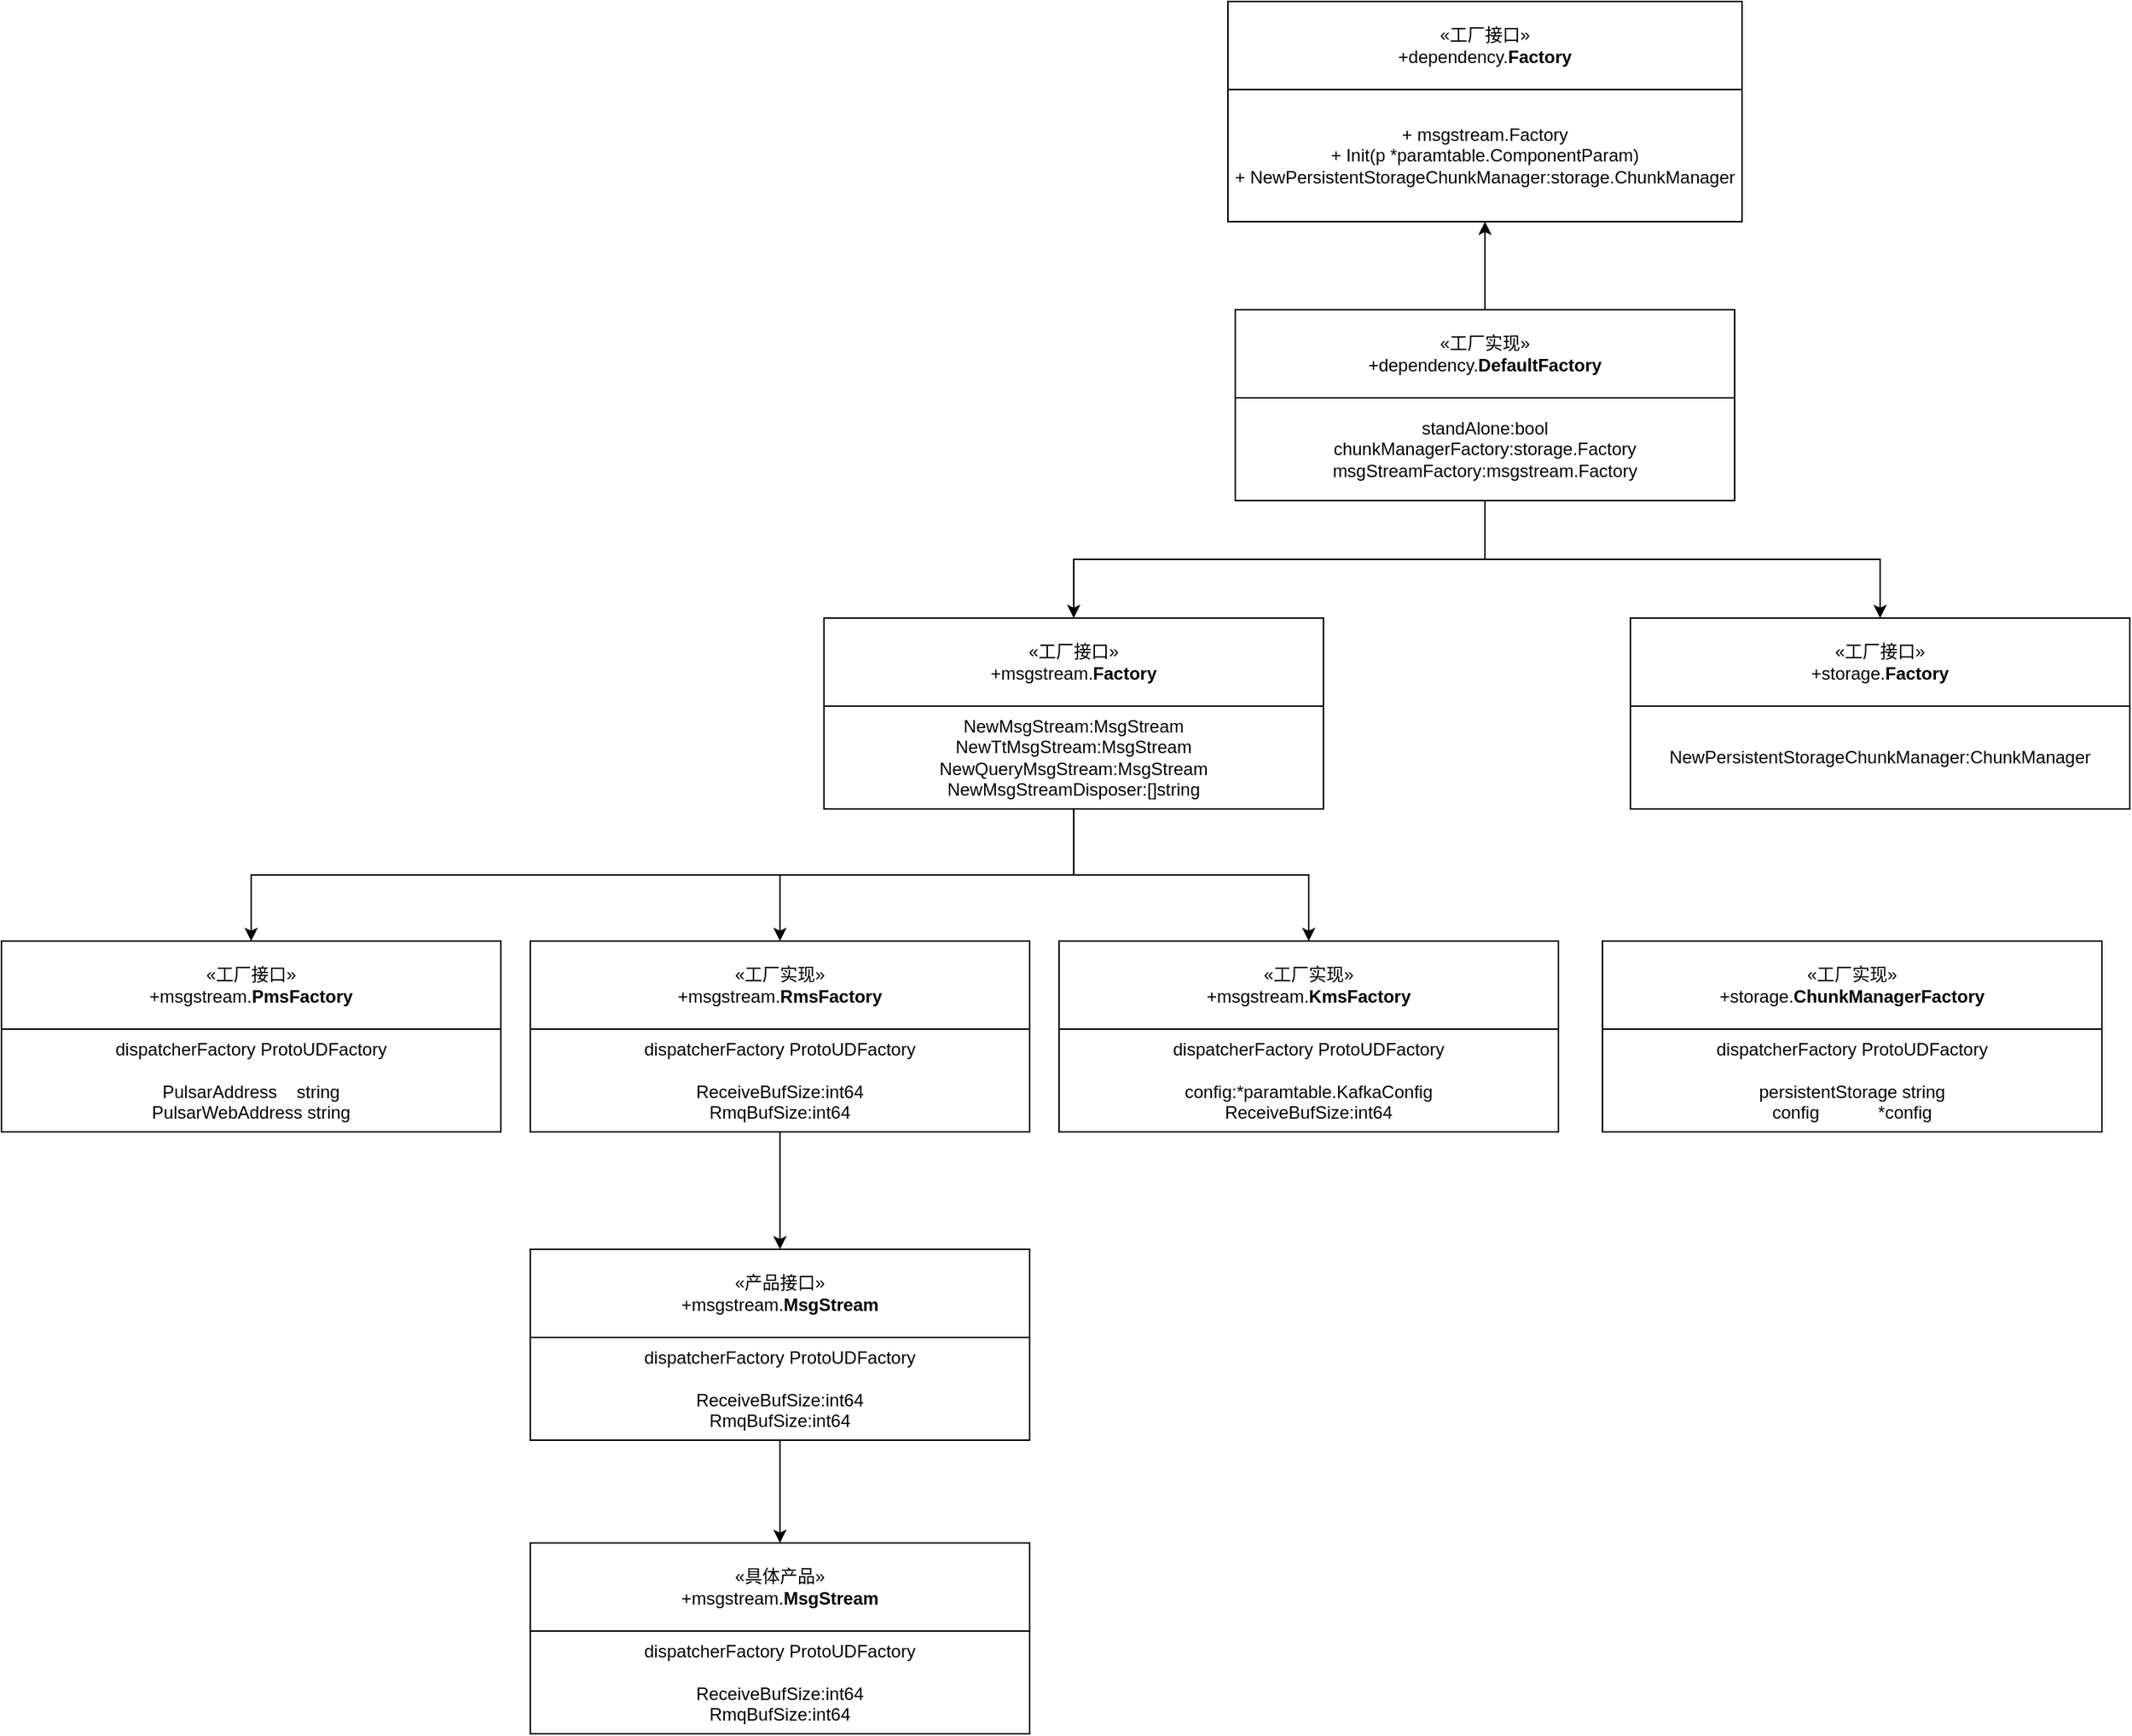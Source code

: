 <mxfile version="24.4.0" type="github">
  <diagram id="C5RBs43oDa-KdzZeNtuy" name="Page-1">
    <mxGraphModel dx="1820" dy="558" grid="1" gridSize="10" guides="1" tooltips="1" connect="1" arrows="1" fold="1" page="1" pageScale="1" pageWidth="827" pageHeight="1169" math="0" shadow="0">
      <root>
        <mxCell id="WIyWlLk6GJQsqaUBKTNV-0" />
        <mxCell id="WIyWlLk6GJQsqaUBKTNV-1" parent="WIyWlLk6GJQsqaUBKTNV-0" />
        <mxCell id="4CMxuWEoI2JvDdu6Hhsh-1" value="&lt;div&gt;&lt;br&gt;&lt;/div&gt;" style="html=1;whiteSpace=wrap;" vertex="1" parent="WIyWlLk6GJQsqaUBKTNV-1">
          <mxGeometry x="295" y="140" width="350" height="150" as="geometry" />
        </mxCell>
        <mxCell id="4CMxuWEoI2JvDdu6Hhsh-10" value="&lt;div&gt;+ msgstream.Factory&lt;br&gt;&lt;/div&gt;&lt;div&gt;+ Init(p *paramtable.ComponentParam)&lt;br&gt;&lt;/div&gt;&lt;div&gt;+ NewPersistentStorageChunkManager:storage.ChunkManager&lt;/div&gt;" style="html=1;whiteSpace=wrap;" vertex="1" parent="WIyWlLk6GJQsqaUBKTNV-1">
          <mxGeometry x="295" y="200" width="350" height="90" as="geometry" />
        </mxCell>
        <mxCell id="4CMxuWEoI2JvDdu6Hhsh-11" value="«工厂接口»&lt;div&gt;+dependency.&lt;b&gt;Factory&lt;br&gt;&lt;/b&gt;&lt;/div&gt;" style="html=1;whiteSpace=wrap;" vertex="1" parent="WIyWlLk6GJQsqaUBKTNV-1">
          <mxGeometry x="295" y="140" width="350" height="60" as="geometry" />
        </mxCell>
        <mxCell id="4CMxuWEoI2JvDdu6Hhsh-15" style="edgeStyle=orthogonalEdgeStyle;rounded=0;orthogonalLoop=1;jettySize=auto;html=1;entryX=0.5;entryY=1;entryDx=0;entryDy=0;" edge="1" parent="WIyWlLk6GJQsqaUBKTNV-1" source="4CMxuWEoI2JvDdu6Hhsh-12" target="4CMxuWEoI2JvDdu6Hhsh-10">
          <mxGeometry relative="1" as="geometry" />
        </mxCell>
        <mxCell id="4CMxuWEoI2JvDdu6Hhsh-12" value="&lt;div&gt;&lt;br&gt;&lt;/div&gt;" style="html=1;whiteSpace=wrap;" vertex="1" parent="WIyWlLk6GJQsqaUBKTNV-1">
          <mxGeometry x="300" y="350" width="340" height="130" as="geometry" />
        </mxCell>
        <mxCell id="4CMxuWEoI2JvDdu6Hhsh-19" style="edgeStyle=orthogonalEdgeStyle;rounded=0;orthogonalLoop=1;jettySize=auto;html=1;entryX=0.5;entryY=0;entryDx=0;entryDy=0;" edge="1" parent="WIyWlLk6GJQsqaUBKTNV-1" source="4CMxuWEoI2JvDdu6Hhsh-13" target="4CMxuWEoI2JvDdu6Hhsh-18">
          <mxGeometry relative="1" as="geometry" />
        </mxCell>
        <mxCell id="4CMxuWEoI2JvDdu6Hhsh-23" style="edgeStyle=orthogonalEdgeStyle;rounded=0;orthogonalLoop=1;jettySize=auto;html=1;" edge="1" parent="WIyWlLk6GJQsqaUBKTNV-1" source="4CMxuWEoI2JvDdu6Hhsh-13" target="4CMxuWEoI2JvDdu6Hhsh-22">
          <mxGeometry relative="1" as="geometry" />
        </mxCell>
        <mxCell id="4CMxuWEoI2JvDdu6Hhsh-13" value="&lt;div&gt;&lt;span style=&quot;background-color: initial;&quot;&gt;standAlone:&lt;/span&gt;&lt;span style=&quot;background-color: initial;&quot;&gt;bool&lt;/span&gt;&lt;/div&gt;&lt;div&gt;&lt;span style=&quot;background-color: initial;&quot;&gt;chunkManagerFactory:storage.Factory&lt;/span&gt;&lt;/div&gt;&lt;div&gt;msgStreamFactory:msgstream.Factory&lt;br&gt;&lt;/div&gt;" style="html=1;whiteSpace=wrap;" vertex="1" parent="WIyWlLk6GJQsqaUBKTNV-1">
          <mxGeometry x="300" y="410" width="340" height="70" as="geometry" />
        </mxCell>
        <mxCell id="4CMxuWEoI2JvDdu6Hhsh-14" value="«工厂实现»&lt;div&gt;+dependency.&lt;span style=&quot;background-color: initial;&quot;&gt;&lt;b&gt;DefaultFactory&lt;/b&gt;&lt;/span&gt;&lt;b&gt;&lt;br&gt;&lt;/b&gt;&lt;/div&gt;" style="html=1;whiteSpace=wrap;" vertex="1" parent="WIyWlLk6GJQsqaUBKTNV-1">
          <mxGeometry x="300" y="350" width="340" height="60" as="geometry" />
        </mxCell>
        <mxCell id="4CMxuWEoI2JvDdu6Hhsh-16" value="&lt;div&gt;&lt;br&gt;&lt;/div&gt;" style="html=1;whiteSpace=wrap;" vertex="1" parent="WIyWlLk6GJQsqaUBKTNV-1">
          <mxGeometry x="20" y="560" width="340" height="130" as="geometry" />
        </mxCell>
        <mxCell id="4CMxuWEoI2JvDdu6Hhsh-27" style="edgeStyle=orthogonalEdgeStyle;rounded=0;orthogonalLoop=1;jettySize=auto;html=1;entryX=0.5;entryY=0;entryDx=0;entryDy=0;exitX=0.5;exitY=1;exitDx=0;exitDy=0;" edge="1" parent="WIyWlLk6GJQsqaUBKTNV-1" source="4CMxuWEoI2JvDdu6Hhsh-17" target="4CMxuWEoI2JvDdu6Hhsh-26">
          <mxGeometry relative="1" as="geometry" />
        </mxCell>
        <mxCell id="4CMxuWEoI2JvDdu6Hhsh-31" style="edgeStyle=orthogonalEdgeStyle;rounded=0;orthogonalLoop=1;jettySize=auto;html=1;entryX=0.5;entryY=0;entryDx=0;entryDy=0;" edge="1" parent="WIyWlLk6GJQsqaUBKTNV-1" source="4CMxuWEoI2JvDdu6Hhsh-17" target="4CMxuWEoI2JvDdu6Hhsh-30">
          <mxGeometry relative="1" as="geometry" />
        </mxCell>
        <mxCell id="4CMxuWEoI2JvDdu6Hhsh-36" style="edgeStyle=orthogonalEdgeStyle;rounded=0;orthogonalLoop=1;jettySize=auto;html=1;entryX=0.5;entryY=0;entryDx=0;entryDy=0;" edge="1" parent="WIyWlLk6GJQsqaUBKTNV-1" source="4CMxuWEoI2JvDdu6Hhsh-17" target="4CMxuWEoI2JvDdu6Hhsh-34">
          <mxGeometry relative="1" as="geometry" />
        </mxCell>
        <mxCell id="4CMxuWEoI2JvDdu6Hhsh-17" value="&lt;div&gt;NewMsgStream:MsgStream&lt;br&gt;NewTtMsgStream:MsgStream&lt;br&gt;&lt;/div&gt;&lt;div&gt;NewQueryMsgStream:MsgStream&lt;br&gt;&lt;/div&gt;&lt;div&gt;NewMsgStreamDisposer:[]string&lt;br&gt;&lt;/div&gt;" style="html=1;whiteSpace=wrap;" vertex="1" parent="WIyWlLk6GJQsqaUBKTNV-1">
          <mxGeometry x="20" y="620" width="340" height="70" as="geometry" />
        </mxCell>
        <mxCell id="4CMxuWEoI2JvDdu6Hhsh-18" value="«工厂接口»&lt;div&gt;+msgstream.&lt;span style=&quot;background-color: initial;&quot;&gt;&lt;b&gt;Factory&lt;/b&gt;&lt;/span&gt;&lt;b&gt;&lt;br&gt;&lt;/b&gt;&lt;/div&gt;" style="html=1;whiteSpace=wrap;" vertex="1" parent="WIyWlLk6GJQsqaUBKTNV-1">
          <mxGeometry x="20" y="560" width="340" height="60" as="geometry" />
        </mxCell>
        <mxCell id="4CMxuWEoI2JvDdu6Hhsh-20" value="&lt;div&gt;&lt;br&gt;&lt;/div&gt;" style="html=1;whiteSpace=wrap;" vertex="1" parent="WIyWlLk6GJQsqaUBKTNV-1">
          <mxGeometry x="569" y="560" width="340" height="130" as="geometry" />
        </mxCell>
        <mxCell id="4CMxuWEoI2JvDdu6Hhsh-21" value="&lt;div&gt;NewPersistentStorageChunkManager:ChunkManager&lt;br&gt;&lt;/div&gt;" style="html=1;whiteSpace=wrap;" vertex="1" parent="WIyWlLk6GJQsqaUBKTNV-1">
          <mxGeometry x="569" y="620" width="340" height="70" as="geometry" />
        </mxCell>
        <mxCell id="4CMxuWEoI2JvDdu6Hhsh-22" value="«工厂接口»&lt;div&gt;+storage.&lt;span style=&quot;background-color: initial;&quot;&gt;&lt;b&gt;Factory&lt;/b&gt;&lt;/span&gt;&lt;b&gt;&lt;br&gt;&lt;/b&gt;&lt;/div&gt;" style="html=1;whiteSpace=wrap;" vertex="1" parent="WIyWlLk6GJQsqaUBKTNV-1">
          <mxGeometry x="569" y="560" width="340" height="60" as="geometry" />
        </mxCell>
        <mxCell id="4CMxuWEoI2JvDdu6Hhsh-24" value="&lt;div&gt;&lt;br&gt;&lt;/div&gt;" style="html=1;whiteSpace=wrap;" vertex="1" parent="WIyWlLk6GJQsqaUBKTNV-1">
          <mxGeometry x="-540" y="780" width="340" height="130" as="geometry" />
        </mxCell>
        <mxCell id="4CMxuWEoI2JvDdu6Hhsh-25" value="&lt;div&gt;dispatcherFactory ProtoUDFactory&lt;br&gt;&lt;/div&gt;&lt;div&gt;&lt;br&gt;&lt;/div&gt;&lt;div&gt;PulsarAddress&amp;nbsp; &amp;nbsp; string&lt;br&gt;&lt;/div&gt;&lt;div&gt;PulsarWebAddress string&lt;br&gt;&lt;/div&gt;" style="html=1;whiteSpace=wrap;" vertex="1" parent="WIyWlLk6GJQsqaUBKTNV-1">
          <mxGeometry x="-540" y="840" width="340" height="70" as="geometry" />
        </mxCell>
        <mxCell id="4CMxuWEoI2JvDdu6Hhsh-26" value="«工厂接口»&lt;div&gt;+msgstream.&lt;span style=&quot;background-color: initial;&quot;&gt;&lt;b&gt;PmsFactory&lt;/b&gt;&lt;/span&gt;&lt;b&gt;&lt;br&gt;&lt;/b&gt;&lt;/div&gt;" style="html=1;whiteSpace=wrap;" vertex="1" parent="WIyWlLk6GJQsqaUBKTNV-1">
          <mxGeometry x="-540" y="780" width="340" height="60" as="geometry" />
        </mxCell>
        <mxCell id="4CMxuWEoI2JvDdu6Hhsh-28" value="&lt;div&gt;&lt;br&gt;&lt;/div&gt;" style="html=1;whiteSpace=wrap;" vertex="1" parent="WIyWlLk6GJQsqaUBKTNV-1">
          <mxGeometry x="-180" y="780" width="340" height="130" as="geometry" />
        </mxCell>
        <mxCell id="4CMxuWEoI2JvDdu6Hhsh-42" style="edgeStyle=orthogonalEdgeStyle;rounded=0;orthogonalLoop=1;jettySize=auto;html=1;entryX=0.5;entryY=0;entryDx=0;entryDy=0;" edge="1" parent="WIyWlLk6GJQsqaUBKTNV-1" source="4CMxuWEoI2JvDdu6Hhsh-29" target="4CMxuWEoI2JvDdu6Hhsh-41">
          <mxGeometry relative="1" as="geometry" />
        </mxCell>
        <mxCell id="4CMxuWEoI2JvDdu6Hhsh-29" value="&lt;div&gt;dispatcherFactory ProtoUDFactory&lt;br&gt;&lt;/div&gt;&lt;div&gt;&lt;br&gt;&lt;/div&gt;&lt;div&gt;ReceiveBufSize:int64&lt;br&gt;&lt;/div&gt;&lt;div&gt;RmqBufSize:int64&lt;br&gt;&lt;/div&gt;" style="html=1;whiteSpace=wrap;" vertex="1" parent="WIyWlLk6GJQsqaUBKTNV-1">
          <mxGeometry x="-180" y="840" width="340" height="70" as="geometry" />
        </mxCell>
        <mxCell id="4CMxuWEoI2JvDdu6Hhsh-30" value="«工厂实现»&lt;div&gt;+msgstream.&lt;span style=&quot;background-color: initial;&quot;&gt;&lt;b&gt;RmsFactory&lt;/b&gt;&lt;/span&gt;&lt;b&gt;&lt;br&gt;&lt;/b&gt;&lt;/div&gt;" style="html=1;whiteSpace=wrap;" vertex="1" parent="WIyWlLk6GJQsqaUBKTNV-1">
          <mxGeometry x="-180" y="780" width="340" height="60" as="geometry" />
        </mxCell>
        <mxCell id="4CMxuWEoI2JvDdu6Hhsh-32" value="&lt;div&gt;&lt;br&gt;&lt;/div&gt;" style="html=1;whiteSpace=wrap;" vertex="1" parent="WIyWlLk6GJQsqaUBKTNV-1">
          <mxGeometry x="180" y="780" width="340" height="130" as="geometry" />
        </mxCell>
        <mxCell id="4CMxuWEoI2JvDdu6Hhsh-33" value="&lt;div&gt;dispatcherFactory ProtoUDFactory&lt;br&gt;&lt;/div&gt;&lt;div&gt;&lt;br&gt;&lt;/div&gt;&lt;div&gt;config:*paramtable.KafkaConfig&lt;br&gt;&lt;/div&gt;&lt;div&gt;ReceiveBufSize:int64&lt;br&gt;&lt;/div&gt;" style="html=1;whiteSpace=wrap;" vertex="1" parent="WIyWlLk6GJQsqaUBKTNV-1">
          <mxGeometry x="180" y="840" width="340" height="70" as="geometry" />
        </mxCell>
        <mxCell id="4CMxuWEoI2JvDdu6Hhsh-34" value="«工厂实现»&lt;div&gt;+msgstream.&lt;span style=&quot;background-color: initial;&quot;&gt;&lt;b&gt;KmsFactory&lt;/b&gt;&lt;/span&gt;&lt;b&gt;&lt;br&gt;&lt;/b&gt;&lt;/div&gt;" style="html=1;whiteSpace=wrap;" vertex="1" parent="WIyWlLk6GJQsqaUBKTNV-1">
          <mxGeometry x="180" y="780" width="340" height="60" as="geometry" />
        </mxCell>
        <mxCell id="4CMxuWEoI2JvDdu6Hhsh-37" value="&lt;div&gt;&lt;br&gt;&lt;/div&gt;" style="html=1;whiteSpace=wrap;" vertex="1" parent="WIyWlLk6GJQsqaUBKTNV-1">
          <mxGeometry x="550" y="780" width="340" height="130" as="geometry" />
        </mxCell>
        <mxCell id="4CMxuWEoI2JvDdu6Hhsh-38" value="&lt;div&gt;dispatcherFactory ProtoUDFactory&lt;br&gt;&lt;/div&gt;&lt;div&gt;&lt;br&gt;&lt;/div&gt;&lt;div&gt;persistentStorage string&lt;br&gt;&lt;/div&gt;&lt;div&gt;config&amp;nbsp; &amp;nbsp; &amp;nbsp; &amp;nbsp; &amp;nbsp; &amp;nbsp; *config&lt;br&gt;&lt;/div&gt;" style="html=1;whiteSpace=wrap;" vertex="1" parent="WIyWlLk6GJQsqaUBKTNV-1">
          <mxGeometry x="550" y="840" width="340" height="70" as="geometry" />
        </mxCell>
        <mxCell id="4CMxuWEoI2JvDdu6Hhsh-39" value="«工厂实现»&lt;div&gt;+storage.&lt;span style=&quot;background-color: initial;&quot;&gt;&lt;b&gt;ChunkManagerFactory&lt;/b&gt;&lt;/span&gt;&lt;b&gt;&lt;br&gt;&lt;/b&gt;&lt;/div&gt;" style="html=1;whiteSpace=wrap;" vertex="1" parent="WIyWlLk6GJQsqaUBKTNV-1">
          <mxGeometry x="550" y="780" width="340" height="60" as="geometry" />
        </mxCell>
        <mxCell id="4CMxuWEoI2JvDdu6Hhsh-45" style="edgeStyle=orthogonalEdgeStyle;rounded=0;orthogonalLoop=1;jettySize=auto;html=1;exitX=0.5;exitY=1;exitDx=0;exitDy=0;entryX=0.5;entryY=0;entryDx=0;entryDy=0;" edge="1" parent="WIyWlLk6GJQsqaUBKTNV-1" source="4CMxuWEoI2JvDdu6Hhsh-40" target="4CMxuWEoI2JvDdu6Hhsh-44">
          <mxGeometry relative="1" as="geometry" />
        </mxCell>
        <mxCell id="4CMxuWEoI2JvDdu6Hhsh-40" value="&lt;div&gt;dispatcherFactory ProtoUDFactory&lt;br&gt;&lt;/div&gt;&lt;div&gt;&lt;br&gt;&lt;/div&gt;&lt;div&gt;ReceiveBufSize:int64&lt;br&gt;&lt;/div&gt;&lt;div&gt;RmqBufSize:int64&lt;br&gt;&lt;/div&gt;" style="html=1;whiteSpace=wrap;" vertex="1" parent="WIyWlLk6GJQsqaUBKTNV-1">
          <mxGeometry x="-180" y="1050" width="340" height="70" as="geometry" />
        </mxCell>
        <mxCell id="4CMxuWEoI2JvDdu6Hhsh-41" value="«产品接口»&lt;div&gt;+msgstream.&lt;span style=&quot;background-color: initial;&quot;&gt;&lt;b&gt;MsgStream&lt;/b&gt;&lt;/span&gt;&lt;b&gt;&lt;br&gt;&lt;/b&gt;&lt;/div&gt;" style="html=1;whiteSpace=wrap;" vertex="1" parent="WIyWlLk6GJQsqaUBKTNV-1">
          <mxGeometry x="-180" y="990" width="340" height="60" as="geometry" />
        </mxCell>
        <mxCell id="4CMxuWEoI2JvDdu6Hhsh-43" value="&lt;div&gt;dispatcherFactory ProtoUDFactory&lt;br&gt;&lt;/div&gt;&lt;div&gt;&lt;br&gt;&lt;/div&gt;&lt;div&gt;ReceiveBufSize:int64&lt;br&gt;&lt;/div&gt;&lt;div&gt;RmqBufSize:int64&lt;br&gt;&lt;/div&gt;" style="html=1;whiteSpace=wrap;" vertex="1" parent="WIyWlLk6GJQsqaUBKTNV-1">
          <mxGeometry x="-180" y="1250" width="340" height="70" as="geometry" />
        </mxCell>
        <mxCell id="4CMxuWEoI2JvDdu6Hhsh-44" value="«具体产品»&lt;div&gt;+msgstream.&lt;span style=&quot;background-color: initial;&quot;&gt;&lt;b&gt;MsgStream&lt;/b&gt;&lt;/span&gt;&lt;b&gt;&lt;br&gt;&lt;/b&gt;&lt;/div&gt;" style="html=1;whiteSpace=wrap;" vertex="1" parent="WIyWlLk6GJQsqaUBKTNV-1">
          <mxGeometry x="-180" y="1190" width="340" height="60" as="geometry" />
        </mxCell>
      </root>
    </mxGraphModel>
  </diagram>
</mxfile>
